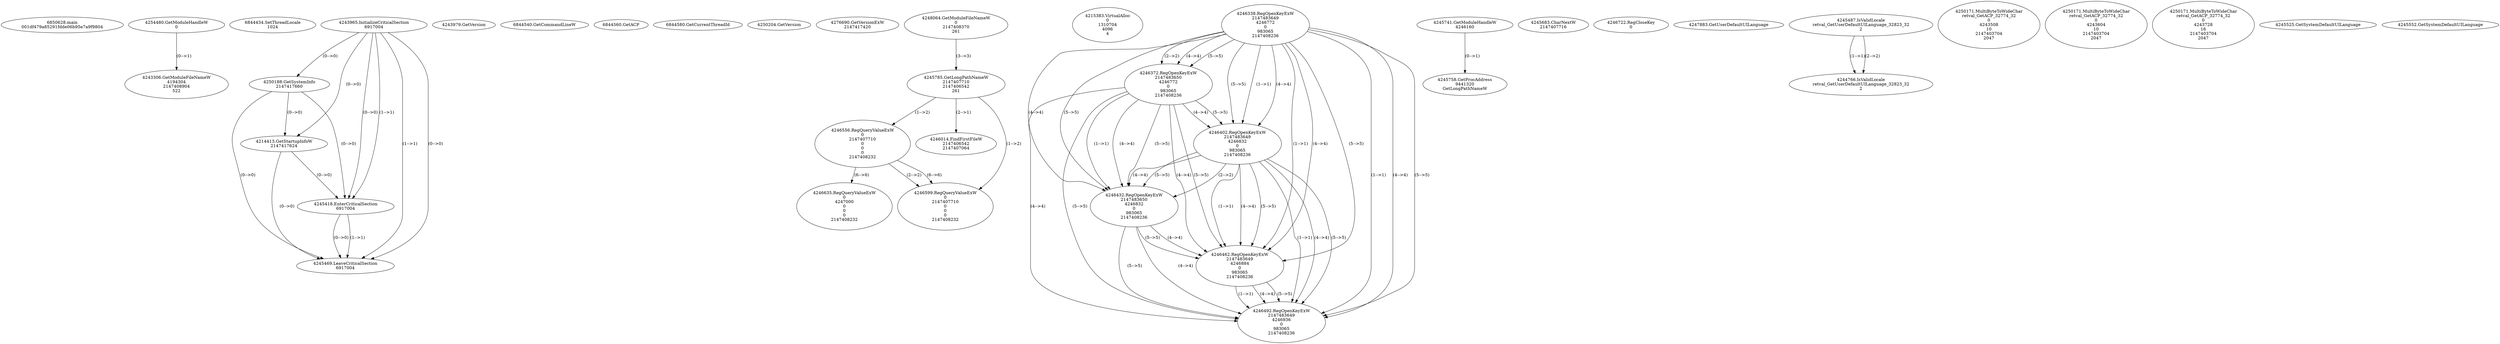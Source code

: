 // Global SCDG with merge call
digraph {
	0 [label="6850628.main
001df479a85291fdde06b95e7a9f9804"]
	1 [label="4254480.GetModuleHandleW
0"]
	2 [label="6844434.SetThreadLocale
1024"]
	3 [label="4243965.InitializeCriticalSection
6917004"]
	4 [label="4243979.GetVersion
"]
	5 [label="4250188.GetSystemInfo
2147417660"]
	3 -> 5 [label="(0-->0)"]
	6 [label="6844540.GetCommandLineW
"]
	7 [label="4214413.GetStartupInfoW
2147417624"]
	3 -> 7 [label="(0-->0)"]
	5 -> 7 [label="(0-->0)"]
	8 [label="6844560.GetACP
"]
	9 [label="6844580.GetCurrentThreadId
"]
	10 [label="4250204.GetVersion
"]
	11 [label="4276690.GetVersionExW
2147417420"]
	12 [label="4243306.GetModuleFileNameW
4194304
2147408904
522"]
	1 -> 12 [label="(0-->1)"]
	13 [label="4248064.GetModuleFileNameW
0
2147408370
261"]
	14 [label="4215383.VirtualAlloc
0
1310704
4096
4"]
	15 [label="4246338.RegOpenKeyExW
2147483649
4246772
0
983065
2147408236"]
	16 [label="4246372.RegOpenKeyExW
2147483650
4246772
0
983065
2147408236"]
	15 -> 16 [label="(2-->2)"]
	15 -> 16 [label="(4-->4)"]
	15 -> 16 [label="(5-->5)"]
	17 [label="4246402.RegOpenKeyExW
2147483649
4246832
0
983065
2147408236"]
	15 -> 17 [label="(1-->1)"]
	15 -> 17 [label="(4-->4)"]
	16 -> 17 [label="(4-->4)"]
	15 -> 17 [label="(5-->5)"]
	16 -> 17 [label="(5-->5)"]
	18 [label="4246432.RegOpenKeyExW
2147483650
4246832
0
983065
2147408236"]
	16 -> 18 [label="(1-->1)"]
	17 -> 18 [label="(2-->2)"]
	15 -> 18 [label="(4-->4)"]
	16 -> 18 [label="(4-->4)"]
	17 -> 18 [label="(4-->4)"]
	15 -> 18 [label="(5-->5)"]
	16 -> 18 [label="(5-->5)"]
	17 -> 18 [label="(5-->5)"]
	19 [label="4246462.RegOpenKeyExW
2147483649
4246884
0
983065
2147408236"]
	15 -> 19 [label="(1-->1)"]
	17 -> 19 [label="(1-->1)"]
	15 -> 19 [label="(4-->4)"]
	16 -> 19 [label="(4-->4)"]
	17 -> 19 [label="(4-->4)"]
	18 -> 19 [label="(4-->4)"]
	15 -> 19 [label="(5-->5)"]
	16 -> 19 [label="(5-->5)"]
	17 -> 19 [label="(5-->5)"]
	18 -> 19 [label="(5-->5)"]
	20 [label="4245741.GetModuleHandleW
4246160"]
	21 [label="4245758.GetProcAddress
9441320
GetLongPathNameW"]
	20 -> 21 [label="(0-->1)"]
	22 [label="4245785.GetLongPathNameW
2147407710
2147406542
261"]
	13 -> 22 [label="(3-->3)"]
	23 [label="4245683.CharNextW
2147407716"]
	24 [label="4246556.RegQueryValueExW
0
2147407710
0
0
0
2147408232"]
	22 -> 24 [label="(1-->2)"]
	25 [label="4246635.RegQueryValueExW
0
4247000
0
0
0
2147408232"]
	24 -> 25 [label="(6-->6)"]
	26 [label="4246722.RegCloseKey
0"]
	27 [label="4246492.RegOpenKeyExW
2147483649
4246936
0
983065
2147408236"]
	15 -> 27 [label="(1-->1)"]
	17 -> 27 [label="(1-->1)"]
	19 -> 27 [label="(1-->1)"]
	15 -> 27 [label="(4-->4)"]
	16 -> 27 [label="(4-->4)"]
	17 -> 27 [label="(4-->4)"]
	18 -> 27 [label="(4-->4)"]
	19 -> 27 [label="(4-->4)"]
	15 -> 27 [label="(5-->5)"]
	16 -> 27 [label="(5-->5)"]
	17 -> 27 [label="(5-->5)"]
	18 -> 27 [label="(5-->5)"]
	19 -> 27 [label="(5-->5)"]
	28 [label="4247883.GetUserDefaultUILanguage
"]
	29 [label="4245418.EnterCriticalSection
6917004"]
	3 -> 29 [label="(1-->1)"]
	3 -> 29 [label="(0-->0)"]
	5 -> 29 [label="(0-->0)"]
	7 -> 29 [label="(0-->0)"]
	30 [label="4245469.LeaveCriticalSection
6917004"]
	3 -> 30 [label="(1-->1)"]
	29 -> 30 [label="(1-->1)"]
	3 -> 30 [label="(0-->0)"]
	5 -> 30 [label="(0-->0)"]
	7 -> 30 [label="(0-->0)"]
	29 -> 30 [label="(0-->0)"]
	31 [label="4245487.IsValidLocale
retval_GetUserDefaultUILanguage_32823_32
2"]
	32 [label="4250171.MultiByteToWideChar
retval_GetACP_32774_32
0
4243508
10
2147403704
2047"]
	33 [label="4250171.MultiByteToWideChar
retval_GetACP_32774_32
0
4243604
10
2147403704
2047"]
	34 [label="4246014.FindFirstFileW
2147406542
2147407064"]
	22 -> 34 [label="(2-->1)"]
	35 [label="4246599.RegQueryValueExW
0
2147407710
0
0
0
2147408232"]
	22 -> 35 [label="(1-->2)"]
	24 -> 35 [label="(2-->2)"]
	24 -> 35 [label="(6-->6)"]
	36 [label="4250171.MultiByteToWideChar
retval_GetACP_32774_32
0
4243728
16
2147403704
2047"]
	37 [label="4244766.IsValidLocale
retval_GetUserDefaultUILanguage_32823_32
2"]
	31 -> 37 [label="(1-->1)"]
	31 -> 37 [label="(2-->2)"]
	38 [label="4245525.GetSystemDefaultUILanguage
"]
	39 [label="4245552.GetSystemDefaultUILanguage
"]
}
